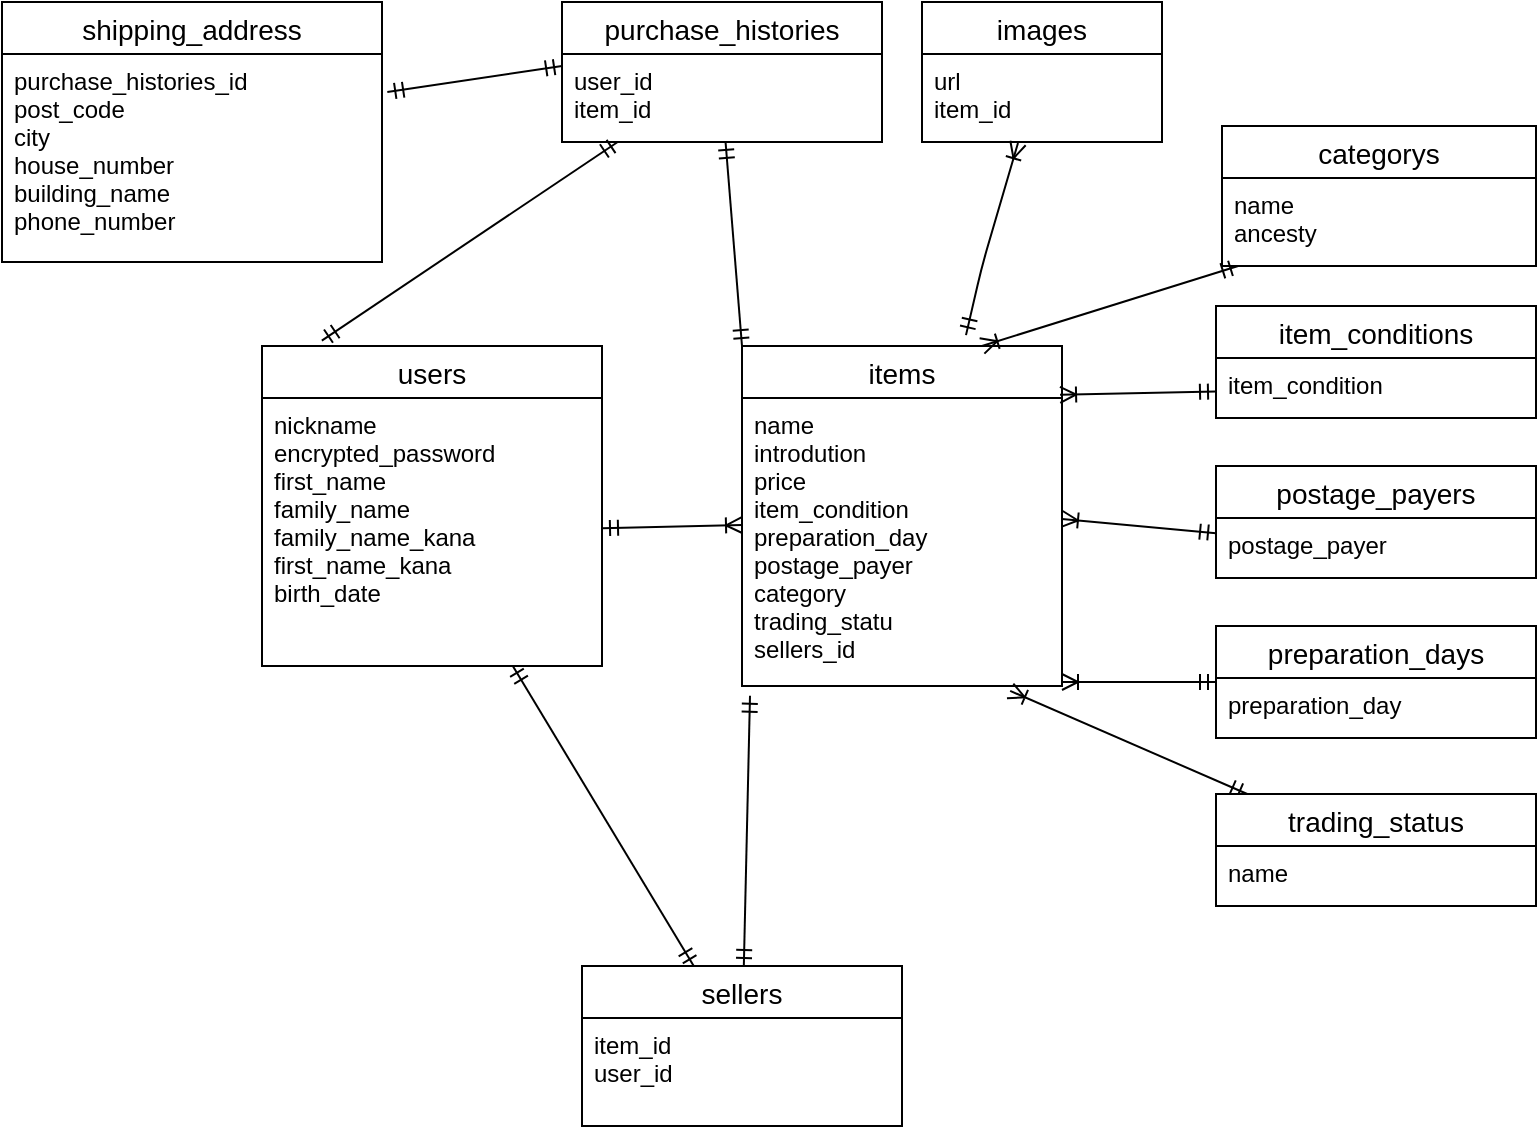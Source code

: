 <mxfile>
    <diagram id="0qUxwqCK4tA2yzNC8Bsy" name="ページ1">
        <mxGraphModel dx="865" dy="665" grid="1" gridSize="10" guides="1" tooltips="1" connect="1" arrows="1" fold="1" page="1" pageScale="1" pageWidth="827" pageHeight="1169" math="0" shadow="0">
            <root>
                <mxCell id="0"/>
                <mxCell id="1" parent="0"/>
                <mxCell id="28" value="users" style="swimlane;fontStyle=0;childLayout=stackLayout;horizontal=1;startSize=26;horizontalStack=0;resizeParent=1;resizeParentMax=0;resizeLast=0;collapsible=1;marginBottom=0;align=center;fontSize=14;" parent="1" vertex="1">
                    <mxGeometry x="190" y="180" width="170" height="160" as="geometry"/>
                </mxCell>
                <mxCell id="30" value="nickname&#10;encrypted_password&#10;first_name&#10;family_name&#10;family_name_kana&#10;first_name_kana&#10;birth_date&#10;" style="text;strokeColor=none;fillColor=none;spacingLeft=4;spacingRight=4;overflow=hidden;rotatable=0;points=[[0,0.5],[1,0.5]];portConstraint=eastwest;fontSize=12;" parent="28" vertex="1">
                    <mxGeometry y="26" width="170" height="134" as="geometry"/>
                </mxCell>
                <mxCell id="32" value="items" style="swimlane;fontStyle=0;childLayout=stackLayout;horizontal=1;startSize=26;horizontalStack=0;resizeParent=1;resizeParentMax=0;resizeLast=0;collapsible=1;marginBottom=0;align=center;fontSize=14;" parent="1" vertex="1">
                    <mxGeometry x="430" y="180" width="160" height="170" as="geometry"/>
                </mxCell>
                <mxCell id="34" value="name&#10;introdution&#10;price&#10;item_condition&#10;preparation_day&#10;postage_payer&#10;category&#10;trading_statu&#10;sellers_id&#10;" style="text;strokeColor=none;fillColor=none;spacingLeft=4;spacingRight=4;overflow=hidden;rotatable=0;points=[[0,0.5],[1,0.5]];portConstraint=eastwest;fontSize=12;" parent="32" vertex="1">
                    <mxGeometry y="26" width="160" height="144" as="geometry"/>
                </mxCell>
                <mxCell id="36" value="images" style="swimlane;fontStyle=0;childLayout=stackLayout;horizontal=1;startSize=26;horizontalStack=0;resizeParent=1;resizeParentMax=0;resizeLast=0;collapsible=1;marginBottom=0;align=center;fontSize=14;" parent="1" vertex="1">
                    <mxGeometry x="520" y="8" width="120" height="70" as="geometry"/>
                </mxCell>
                <mxCell id="39" value="url&#10;item_id" style="text;strokeColor=none;fillColor=none;spacingLeft=4;spacingRight=4;overflow=hidden;rotatable=0;points=[[0,0.5],[1,0.5]];portConstraint=eastwest;fontSize=12;" parent="36" vertex="1">
                    <mxGeometry y="26" width="120" height="44" as="geometry"/>
                </mxCell>
                <mxCell id="40" value="categorys" style="swimlane;fontStyle=0;childLayout=stackLayout;horizontal=1;startSize=26;horizontalStack=0;resizeParent=1;resizeParentMax=0;resizeLast=0;collapsible=1;marginBottom=0;align=center;fontSize=14;" parent="1" vertex="1">
                    <mxGeometry x="670" y="70" width="157" height="70" as="geometry"/>
                </mxCell>
                <mxCell id="41" value="name&#10;ancesty" style="text;strokeColor=none;fillColor=none;spacingLeft=4;spacingRight=4;overflow=hidden;rotatable=0;points=[[0,0.5],[1,0.5]];portConstraint=eastwest;fontSize=12;" parent="40" vertex="1">
                    <mxGeometry y="26" width="157" height="44" as="geometry"/>
                </mxCell>
                <mxCell id="72" style="edgeStyle=none;html=1;startArrow=ERmandOne;startFill=0;endArrow=ERmandOne;endFill=0;entryX=0.176;entryY=-0.017;entryDx=0;entryDy=0;entryPerimeter=0;" parent="1" source="44" target="28" edge="1">
                    <mxGeometry relative="1" as="geometry">
                        <mxPoint x="200" y="170" as="targetPoint"/>
                    </mxGeometry>
                </mxCell>
                <mxCell id="44" value="purchase_histories" style="swimlane;fontStyle=0;childLayout=stackLayout;horizontal=1;startSize=26;horizontalStack=0;resizeParent=1;resizeParentMax=0;resizeLast=0;collapsible=1;marginBottom=0;align=center;fontSize=14;" parent="1" vertex="1">
                    <mxGeometry x="340" y="8" width="160" height="70" as="geometry"/>
                </mxCell>
                <mxCell id="45" value="user_id&#10;item_id&#10;" style="text;strokeColor=none;fillColor=none;spacingLeft=4;spacingRight=4;overflow=hidden;rotatable=0;points=[[0,0.5],[1,0.5]];portConstraint=eastwest;fontSize=12;" parent="44" vertex="1">
                    <mxGeometry y="26" width="160" height="44" as="geometry"/>
                </mxCell>
                <mxCell id="55" style="edgeStyle=none;html=1;entryX=0.75;entryY=0;entryDx=0;entryDy=0;endArrow=ERoneToMany;endFill=0;startArrow=ERmandOne;startFill=0;" parent="1" source="41" edge="1" target="32">
                    <mxGeometry relative="1" as="geometry">
                        <mxPoint x="560" y="170" as="targetPoint"/>
                    </mxGeometry>
                </mxCell>
                <mxCell id="71" style="edgeStyle=none;html=1;startArrow=ERmandOne;startFill=0;endArrow=ERoneToMany;endFill=0;entryX=0.4;entryY=1.011;entryDx=0;entryDy=0;entryPerimeter=0;exitX=0.7;exitY=-0.032;exitDx=0;exitDy=0;exitPerimeter=0;" parent="1" source="32" edge="1" target="39">
                    <mxGeometry relative="1" as="geometry">
                        <mxPoint x="492" y="80" as="targetPoint"/>
                        <mxPoint x="540" y="170" as="sourcePoint"/>
                        <Array as="points">
                            <mxPoint x="550" y="140"/>
                        </Array>
                    </mxGeometry>
                </mxCell>
                <mxCell id="93" value="item_conditions" style="swimlane;fontStyle=0;childLayout=stackLayout;horizontal=1;startSize=26;horizontalStack=0;resizeParent=1;resizeParentMax=0;resizeLast=0;collapsible=1;marginBottom=0;align=center;fontSize=14;" vertex="1" parent="1">
                    <mxGeometry x="667" y="160" width="160" height="56" as="geometry"/>
                </mxCell>
                <mxCell id="96" value="item_condition" style="text;strokeColor=none;fillColor=none;spacingLeft=4;spacingRight=4;overflow=hidden;rotatable=0;points=[[0,0.5],[1,0.5]];portConstraint=eastwest;fontSize=12;" vertex="1" parent="93">
                    <mxGeometry y="26" width="160" height="30" as="geometry"/>
                </mxCell>
                <mxCell id="112" value="" style="edgeStyle=none;html=1;startArrow=ERmandOne;startFill=0;endArrow=ERoneToMany;endFill=0;" edge="1" parent="1" source="101">
                    <mxGeometry relative="1" as="geometry">
                        <mxPoint x="590" y="348" as="targetPoint"/>
                    </mxGeometry>
                </mxCell>
                <mxCell id="101" value="preparation_days" style="swimlane;fontStyle=0;childLayout=stackLayout;horizontal=1;startSize=26;horizontalStack=0;resizeParent=1;resizeParentMax=0;resizeLast=0;collapsible=1;marginBottom=0;align=center;fontSize=14;" vertex="1" parent="1">
                    <mxGeometry x="667" y="320" width="160" height="56" as="geometry"/>
                </mxCell>
                <mxCell id="102" value="preparation_day" style="text;strokeColor=none;fillColor=none;spacingLeft=4;spacingRight=4;overflow=hidden;rotatable=0;points=[[0,0.5],[1,0.5]];portConstraint=eastwest;fontSize=12;" vertex="1" parent="101">
                    <mxGeometry y="26" width="160" height="30" as="geometry"/>
                </mxCell>
                <mxCell id="105" value="postage_payers" style="swimlane;fontStyle=0;childLayout=stackLayout;horizontal=1;startSize=26;horizontalStack=0;resizeParent=1;resizeParentMax=0;resizeLast=0;collapsible=1;marginBottom=0;align=center;fontSize=14;" vertex="1" parent="1">
                    <mxGeometry x="667" y="240" width="160" height="56" as="geometry"/>
                </mxCell>
                <mxCell id="108" value="postage_payer" style="text;strokeColor=none;fillColor=none;spacingLeft=4;spacingRight=4;overflow=hidden;rotatable=0;points=[[0,0.5],[1,0.5]];portConstraint=eastwest;fontSize=12;" vertex="1" parent="105">
                    <mxGeometry y="26" width="160" height="30" as="geometry"/>
                </mxCell>
                <mxCell id="115" value="" style="edgeStyle=none;html=1;startArrow=ERmandOne;startFill=0;endArrow=ERoneToMany;endFill=0;entryX=0.838;entryY=1.017;entryDx=0;entryDy=0;entryPerimeter=0;" edge="1" parent="1" source="109" target="34">
                    <mxGeometry relative="1" as="geometry"/>
                </mxCell>
                <mxCell id="109" value="trading_status" style="swimlane;fontStyle=0;childLayout=stackLayout;horizontal=1;startSize=26;horizontalStack=0;resizeParent=1;resizeParentMax=0;resizeLast=0;collapsible=1;marginBottom=0;align=center;fontSize=14;" vertex="1" parent="1">
                    <mxGeometry x="667" y="404" width="160" height="56" as="geometry"/>
                </mxCell>
                <mxCell id="110" value="name" style="text;strokeColor=none;fillColor=none;spacingLeft=4;spacingRight=4;overflow=hidden;rotatable=0;points=[[0,0.5],[1,0.5]];portConstraint=eastwest;fontSize=12;" vertex="1" parent="109">
                    <mxGeometry y="26" width="160" height="30" as="geometry"/>
                </mxCell>
                <mxCell id="114" value="" style="edgeStyle=none;html=1;startArrow=ERmandOne;startFill=0;endArrow=ERoneToMany;endFill=0;entryX=0.994;entryY=-0.011;entryDx=0;entryDy=0;entryPerimeter=0;" edge="1" parent="1" source="96" target="34">
                    <mxGeometry relative="1" as="geometry"/>
                </mxCell>
                <mxCell id="116" value="" style="edgeStyle=none;html=1;startArrow=ERmandOne;startFill=0;endArrow=ERoneToMany;endFill=0;entryX=1;entryY=0.42;entryDx=0;entryDy=0;entryPerimeter=0;" edge="1" parent="1" source="108" target="34">
                    <mxGeometry relative="1" as="geometry"/>
                </mxCell>
                <mxCell id="119" style="edgeStyle=none;html=1;startArrow=ERmandOne;startFill=0;endArrow=ERmandOne;endFill=0;" edge="1" parent="1" source="45">
                    <mxGeometry relative="1" as="geometry">
                        <mxPoint x="430" y="180" as="targetPoint"/>
                    </mxGeometry>
                </mxCell>
                <mxCell id="128" style="edgeStyle=none;html=1;entryX=0.025;entryY=1.034;entryDx=0;entryDy=0;entryPerimeter=0;startArrow=ERmandOne;startFill=0;endArrow=ERmandOne;endFill=0;" edge="1" parent="1" source="120" target="34">
                    <mxGeometry relative="1" as="geometry"/>
                </mxCell>
                <mxCell id="120" value="sellers" style="swimlane;fontStyle=0;childLayout=stackLayout;horizontal=1;startSize=26;horizontalStack=0;resizeParent=1;resizeParentMax=0;resizeLast=0;collapsible=1;marginBottom=0;align=center;fontSize=14;" vertex="1" parent="1">
                    <mxGeometry x="350" y="490" width="160" height="80" as="geometry"/>
                </mxCell>
                <mxCell id="121" value="item_id&#10;user_id" style="text;strokeColor=none;fillColor=none;spacingLeft=4;spacingRight=4;overflow=hidden;rotatable=0;points=[[0,0.5],[1,0.5]];portConstraint=eastwest;fontSize=12;" vertex="1" parent="120">
                    <mxGeometry y="26" width="160" height="54" as="geometry"/>
                </mxCell>
                <mxCell id="136" value="" style="edgeStyle=none;html=1;startArrow=ERmandOne;startFill=0;endArrow=ERmandOne;endFill=0;entryX=0;entryY=0.136;entryDx=0;entryDy=0;entryPerimeter=0;exitX=1.014;exitY=0.183;exitDx=0;exitDy=0;exitPerimeter=0;" edge="1" parent="1" source="130" target="45">
                    <mxGeometry relative="1" as="geometry"/>
                </mxCell>
                <mxCell id="129" value="shipping_address" style="swimlane;fontStyle=0;childLayout=stackLayout;horizontal=1;startSize=26;horizontalStack=0;resizeParent=1;resizeParentMax=0;resizeLast=0;collapsible=1;marginBottom=0;align=center;fontSize=14;" vertex="1" parent="1">
                    <mxGeometry x="60" y="8" width="190" height="130" as="geometry"/>
                </mxCell>
                <mxCell id="130" value="purchase_histories_id&#10;post_code&#10;city&#10;house_number&#10;building_name&#10;phone_number" style="text;strokeColor=none;fillColor=none;spacingLeft=4;spacingRight=4;overflow=hidden;rotatable=0;points=[[0,0.5],[1,0.5]];portConstraint=eastwest;fontSize=12;" vertex="1" parent="129">
                    <mxGeometry y="26" width="190" height="104" as="geometry"/>
                </mxCell>
                <mxCell id="138" value="" style="edgeStyle=none;html=1;startArrow=ERmandOne;startFill=0;endArrow=ERoneToMany;endFill=0;entryX=0;entryY=0.441;entryDx=0;entryDy=0;entryPerimeter=0;" edge="1" parent="1" source="30" target="34">
                    <mxGeometry relative="1" as="geometry"/>
                </mxCell>
                <mxCell id="141" style="edgeStyle=none;html=1;startArrow=ERmandOne;startFill=0;endArrow=ERmandOne;endFill=0;" edge="1" parent="1" source="30" target="120">
                    <mxGeometry relative="1" as="geometry"/>
                </mxCell>
            </root>
        </mxGraphModel>
    </diagram>
</mxfile>